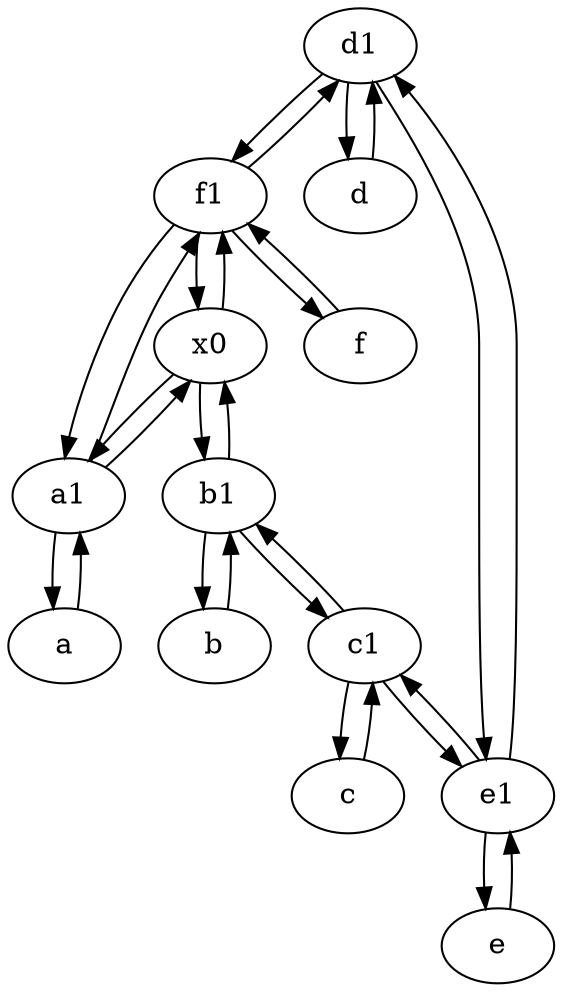 digraph  {
	d1 [pos="25,30!"];
	b [pos="50,20!"];
	x0;
	a1 [pos="40,15!"];
	f1;
	c1 [pos="30,15!"];
	c [pos="20,10!"];
	f [pos="15,45!"];
	d [pos="20,30!"];
	e [pos="30,50!"];
	e1 [pos="25,45!"];
	a [pos="40,10!"];
	b1 [pos="45,20!"];
	c1 -> c;
	c -> c1;
	a1 -> x0;
	e1 -> d1;
	c1 -> b1;
	d1 -> e1;
	e1 -> e;
	a -> a1;
	f1 -> x0;
	f1 -> d1;
	c1 -> e1;
	a1 -> f1;
	b1 -> x0;
	d1 -> f1;
	f1 -> f;
	d1 -> d;
	b1 -> b;
	f -> f1;
	b -> b1;
	x0 -> b1;
	e -> e1;
	x0 -> a1;
	x0 -> f1;
	d -> d1;
	a1 -> a;
	e1 -> c1;
	b1 -> c1;
	f1 -> a1;

	}